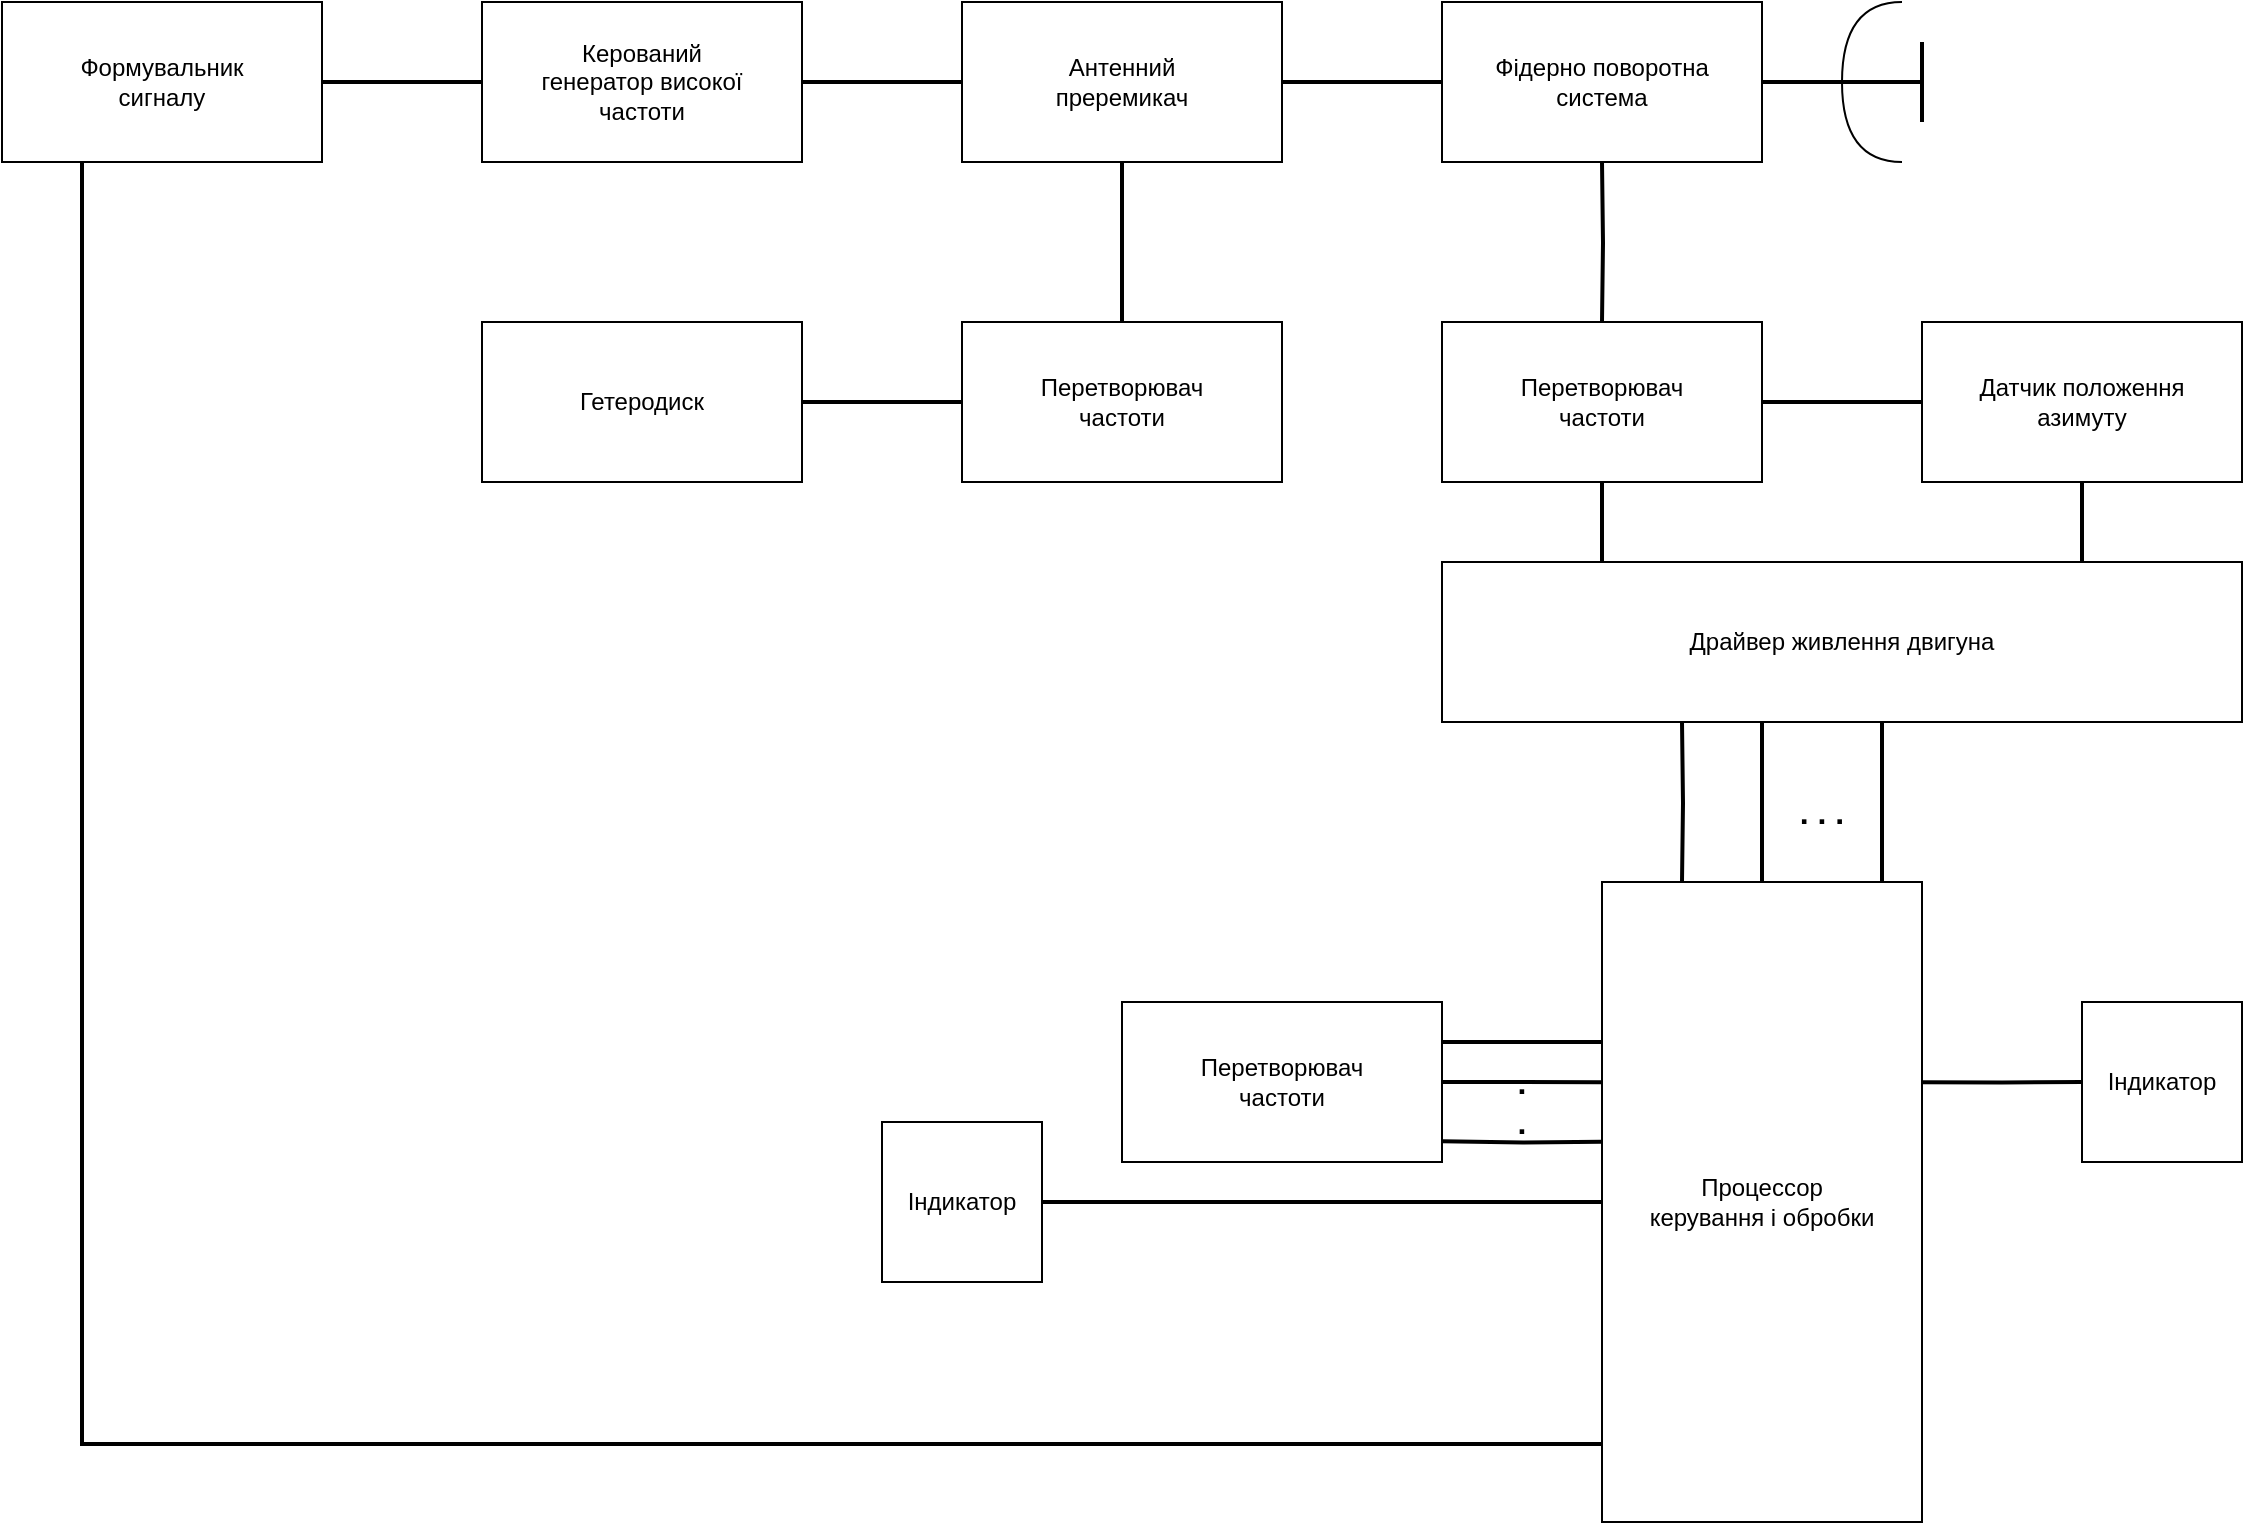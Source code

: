 <mxfile version="20.7.2" type="github">
  <diagram id="aulrM3y0VKgavFwc7o5z" name="Страница 1">
    <mxGraphModel dx="1434" dy="764" grid="1" gridSize="10" guides="1" tooltips="1" connect="1" arrows="1" fold="1" page="1" pageScale="1" pageWidth="1169" pageHeight="827" math="0" shadow="0">
      <root>
        <mxCell id="0" />
        <mxCell id="1" parent="0" />
        <mxCell id="pyblIbiJkJyPPet0355N-5" style="edgeStyle=orthogonalEdgeStyle;rounded=0;orthogonalLoop=1;jettySize=auto;html=1;entryX=0;entryY=0.5;entryDx=0;entryDy=0;endArrow=none;endFill=0;strokeWidth=2;" edge="1" parent="1" source="pyblIbiJkJyPPet0355N-1" target="pyblIbiJkJyPPet0355N-3">
          <mxGeometry relative="1" as="geometry" />
        </mxCell>
        <mxCell id="pyblIbiJkJyPPet0355N-71" style="edgeStyle=orthogonalEdgeStyle;rounded=0;orthogonalLoop=1;jettySize=auto;html=1;exitX=0.25;exitY=1;exitDx=0;exitDy=0;entryX=0;entryY=0.878;entryDx=0;entryDy=0;entryPerimeter=0;strokeWidth=2;fontSize=16;endArrow=none;endFill=0;" edge="1" parent="1" source="pyblIbiJkJyPPet0355N-1" target="pyblIbiJkJyPPet0355N-46">
          <mxGeometry relative="1" as="geometry" />
        </mxCell>
        <mxCell id="pyblIbiJkJyPPet0355N-1" value="" style="rounded=0;whiteSpace=wrap;html=1;" vertex="1" parent="1">
          <mxGeometry x="40" y="40" width="160" height="80" as="geometry" />
        </mxCell>
        <mxCell id="pyblIbiJkJyPPet0355N-2" value="Формувальник сигналу" style="text;html=1;strokeColor=none;fillColor=none;align=center;verticalAlign=middle;whiteSpace=wrap;rounded=0;" vertex="1" parent="1">
          <mxGeometry x="60" y="50" width="120" height="60" as="geometry" />
        </mxCell>
        <mxCell id="pyblIbiJkJyPPet0355N-8" style="edgeStyle=orthogonalEdgeStyle;rounded=0;orthogonalLoop=1;jettySize=auto;html=1;entryX=0;entryY=0.5;entryDx=0;entryDy=0;strokeWidth=2;endArrow=none;endFill=0;" edge="1" parent="1" source="pyblIbiJkJyPPet0355N-3" target="pyblIbiJkJyPPet0355N-6">
          <mxGeometry relative="1" as="geometry" />
        </mxCell>
        <mxCell id="pyblIbiJkJyPPet0355N-3" value="" style="rounded=0;whiteSpace=wrap;html=1;" vertex="1" parent="1">
          <mxGeometry x="280" y="40" width="160" height="80" as="geometry" />
        </mxCell>
        <mxCell id="pyblIbiJkJyPPet0355N-4" value="Керований генератор високої частоти" style="text;html=1;strokeColor=none;fillColor=none;align=center;verticalAlign=middle;whiteSpace=wrap;rounded=0;" vertex="1" parent="1">
          <mxGeometry x="300" y="50" width="120" height="60" as="geometry" />
        </mxCell>
        <mxCell id="pyblIbiJkJyPPet0355N-11" style="edgeStyle=orthogonalEdgeStyle;rounded=0;orthogonalLoop=1;jettySize=auto;html=1;entryX=0;entryY=0.5;entryDx=0;entryDy=0;strokeWidth=2;endArrow=none;endFill=0;" edge="1" parent="1" source="pyblIbiJkJyPPet0355N-6" target="pyblIbiJkJyPPet0355N-9">
          <mxGeometry relative="1" as="geometry" />
        </mxCell>
        <mxCell id="pyblIbiJkJyPPet0355N-27" style="edgeStyle=orthogonalEdgeStyle;rounded=0;orthogonalLoop=1;jettySize=auto;html=1;entryX=0.5;entryY=0;entryDx=0;entryDy=0;strokeWidth=2;endArrow=none;endFill=0;" edge="1" parent="1" source="pyblIbiJkJyPPet0355N-6" target="pyblIbiJkJyPPet0355N-25">
          <mxGeometry relative="1" as="geometry" />
        </mxCell>
        <mxCell id="pyblIbiJkJyPPet0355N-6" value="" style="rounded=0;whiteSpace=wrap;html=1;" vertex="1" parent="1">
          <mxGeometry x="520" y="40" width="160" height="80" as="geometry" />
        </mxCell>
        <mxCell id="pyblIbiJkJyPPet0355N-7" value="Антенний преремикач" style="text;html=1;strokeColor=none;fillColor=none;align=center;verticalAlign=middle;whiteSpace=wrap;rounded=0;" vertex="1" parent="1">
          <mxGeometry x="540" y="50" width="120" height="60" as="geometry" />
        </mxCell>
        <mxCell id="pyblIbiJkJyPPet0355N-17" style="edgeStyle=orthogonalEdgeStyle;rounded=0;orthogonalLoop=1;jettySize=auto;html=1;exitX=1;exitY=0.5;exitDx=0;exitDy=0;entryX=1;entryY=0.5;entryDx=0;entryDy=0;entryPerimeter=0;strokeWidth=2;endArrow=none;endFill=0;" edge="1" parent="1" source="pyblIbiJkJyPPet0355N-9" target="pyblIbiJkJyPPet0355N-12">
          <mxGeometry relative="1" as="geometry" />
        </mxCell>
        <mxCell id="pyblIbiJkJyPPet0355N-9" value="" style="rounded=0;whiteSpace=wrap;html=1;" vertex="1" parent="1">
          <mxGeometry x="760" y="40" width="160" height="80" as="geometry" />
        </mxCell>
        <mxCell id="pyblIbiJkJyPPet0355N-33" style="edgeStyle=orthogonalEdgeStyle;rounded=0;orthogonalLoop=1;jettySize=auto;html=1;entryX=0.5;entryY=0;entryDx=0;entryDy=0;strokeWidth=2;endArrow=none;endFill=0;" edge="1" parent="1" target="pyblIbiJkJyPPet0355N-30">
          <mxGeometry relative="1" as="geometry">
            <mxPoint x="840" y="120" as="sourcePoint" />
          </mxGeometry>
        </mxCell>
        <mxCell id="pyblIbiJkJyPPet0355N-10" value="Фідерно поворотна система" style="text;html=1;strokeColor=none;fillColor=none;align=center;verticalAlign=middle;whiteSpace=wrap;rounded=0;" vertex="1" parent="1">
          <mxGeometry x="780" y="50" width="120" height="60" as="geometry" />
        </mxCell>
        <mxCell id="pyblIbiJkJyPPet0355N-12" value="" style="shape=requiredInterface;html=1;verticalLabelPosition=bottom;sketch=0;direction=west;" vertex="1" parent="1">
          <mxGeometry x="960" y="40" width="30" height="80" as="geometry" />
        </mxCell>
        <mxCell id="pyblIbiJkJyPPet0355N-20" value="" style="line;strokeWidth=2;html=1;" vertex="1" parent="1">
          <mxGeometry x="960" y="75" width="40" height="10" as="geometry" />
        </mxCell>
        <mxCell id="pyblIbiJkJyPPet0355N-21" value="" style="line;strokeWidth=2;html=1;direction=south;" vertex="1" parent="1">
          <mxGeometry x="990" y="60" width="20" height="40" as="geometry" />
        </mxCell>
        <mxCell id="pyblIbiJkJyPPet0355N-23" value="" style="rounded=0;whiteSpace=wrap;html=1;" vertex="1" parent="1">
          <mxGeometry x="280" y="200" width="160" height="80" as="geometry" />
        </mxCell>
        <mxCell id="pyblIbiJkJyPPet0355N-24" value="Гетеродиск" style="text;html=1;strokeColor=none;fillColor=none;align=center;verticalAlign=middle;whiteSpace=wrap;rounded=0;" vertex="1" parent="1">
          <mxGeometry x="300" y="210" width="120" height="60" as="geometry" />
        </mxCell>
        <mxCell id="pyblIbiJkJyPPet0355N-29" style="edgeStyle=orthogonalEdgeStyle;rounded=0;orthogonalLoop=1;jettySize=auto;html=1;entryX=1;entryY=0.5;entryDx=0;entryDy=0;strokeWidth=2;endArrow=none;endFill=0;" edge="1" parent="1" source="pyblIbiJkJyPPet0355N-25" target="pyblIbiJkJyPPet0355N-23">
          <mxGeometry relative="1" as="geometry" />
        </mxCell>
        <mxCell id="pyblIbiJkJyPPet0355N-25" value="" style="rounded=0;whiteSpace=wrap;html=1;" vertex="1" parent="1">
          <mxGeometry x="520" y="200" width="160" height="80" as="geometry" />
        </mxCell>
        <mxCell id="pyblIbiJkJyPPet0355N-26" value="Перетворювач частоти" style="text;html=1;strokeColor=none;fillColor=none;align=center;verticalAlign=middle;whiteSpace=wrap;rounded=0;" vertex="1" parent="1">
          <mxGeometry x="540" y="210" width="120" height="60" as="geometry" />
        </mxCell>
        <mxCell id="pyblIbiJkJyPPet0355N-36" style="edgeStyle=orthogonalEdgeStyle;rounded=0;orthogonalLoop=1;jettySize=auto;html=1;entryX=0;entryY=0.5;entryDx=0;entryDy=0;strokeWidth=2;endArrow=none;endFill=0;" edge="1" parent="1" source="pyblIbiJkJyPPet0355N-30" target="pyblIbiJkJyPPet0355N-34">
          <mxGeometry relative="1" as="geometry" />
        </mxCell>
        <mxCell id="pyblIbiJkJyPPet0355N-39" style="edgeStyle=orthogonalEdgeStyle;rounded=0;orthogonalLoop=1;jettySize=auto;html=1;exitX=0.5;exitY=1;exitDx=0;exitDy=0;entryX=0.2;entryY=0.013;entryDx=0;entryDy=0;entryPerimeter=0;strokeWidth=2;endArrow=none;endFill=0;" edge="1" parent="1" source="pyblIbiJkJyPPet0355N-30" target="pyblIbiJkJyPPet0355N-37">
          <mxGeometry relative="1" as="geometry" />
        </mxCell>
        <mxCell id="pyblIbiJkJyPPet0355N-30" value="" style="rounded=0;whiteSpace=wrap;html=1;" vertex="1" parent="1">
          <mxGeometry x="760" y="200" width="160" height="80" as="geometry" />
        </mxCell>
        <mxCell id="pyblIbiJkJyPPet0355N-31" value="Перетворювач частоти" style="text;html=1;strokeColor=none;fillColor=none;align=center;verticalAlign=middle;whiteSpace=wrap;rounded=0;" vertex="1" parent="1">
          <mxGeometry x="780" y="210" width="120" height="60" as="geometry" />
        </mxCell>
        <mxCell id="pyblIbiJkJyPPet0355N-42" style="edgeStyle=orthogonalEdgeStyle;rounded=0;orthogonalLoop=1;jettySize=auto;html=1;exitX=0.5;exitY=1;exitDx=0;exitDy=0;entryX=0.8;entryY=-0.021;entryDx=0;entryDy=0;entryPerimeter=0;strokeWidth=2;endArrow=none;endFill=0;" edge="1" parent="1" source="pyblIbiJkJyPPet0355N-34" target="pyblIbiJkJyPPet0355N-37">
          <mxGeometry relative="1" as="geometry" />
        </mxCell>
        <mxCell id="pyblIbiJkJyPPet0355N-34" value="" style="rounded=0;whiteSpace=wrap;html=1;" vertex="1" parent="1">
          <mxGeometry x="1000" y="200" width="160" height="80" as="geometry" />
        </mxCell>
        <mxCell id="pyblIbiJkJyPPet0355N-35" value="Датчик положення азимуту" style="text;html=1;strokeColor=none;fillColor=none;align=center;verticalAlign=middle;whiteSpace=wrap;rounded=0;" vertex="1" parent="1">
          <mxGeometry x="1020" y="210" width="120" height="60" as="geometry" />
        </mxCell>
        <mxCell id="pyblIbiJkJyPPet0355N-37" value="" style="rounded=0;whiteSpace=wrap;html=1;" vertex="1" parent="1">
          <mxGeometry x="760" y="320" width="400" height="80" as="geometry" />
        </mxCell>
        <mxCell id="pyblIbiJkJyPPet0355N-38" value="Драйвер живлення двигуна" style="text;html=1;strokeColor=none;fillColor=none;align=center;verticalAlign=middle;whiteSpace=wrap;rounded=0;" vertex="1" parent="1">
          <mxGeometry x="780" y="330" width="360" height="60" as="geometry" />
        </mxCell>
        <mxCell id="pyblIbiJkJyPPet0355N-43" style="edgeStyle=orthogonalEdgeStyle;rounded=0;orthogonalLoop=1;jettySize=auto;html=1;exitX=0.5;exitY=1;exitDx=0;exitDy=0;entryX=0.8;entryY=0;entryDx=0;entryDy=0;entryPerimeter=0;strokeWidth=2;endArrow=none;endFill=0;" edge="1" parent="1" source="pyblIbiJkJyPPet0355N-34" target="pyblIbiJkJyPPet0355N-37">
          <mxGeometry relative="1" as="geometry" />
        </mxCell>
        <mxCell id="pyblIbiJkJyPPet0355N-45" value="&lt;b&gt;&lt;font style=&quot;font-size: 16px;&quot;&gt;. . .&lt;/font&gt;&lt;/b&gt;" style="text;html=1;strokeColor=none;fillColor=none;align=center;verticalAlign=middle;whiteSpace=wrap;rounded=0;" vertex="1" parent="1">
          <mxGeometry x="930" y="430" width="40" height="30" as="geometry" />
        </mxCell>
        <mxCell id="pyblIbiJkJyPPet0355N-54" style="edgeStyle=orthogonalEdgeStyle;rounded=0;orthogonalLoop=1;jettySize=auto;html=1;entryX=0;entryY=0.5;entryDx=0;entryDy=0;strokeWidth=2;fontSize=16;endArrow=none;endFill=0;exitX=1;exitY=0.313;exitDx=0;exitDy=0;exitPerimeter=0;" edge="1" parent="1" source="pyblIbiJkJyPPet0355N-46" target="pyblIbiJkJyPPet0355N-51">
          <mxGeometry relative="1" as="geometry">
            <mxPoint x="1010" y="580" as="sourcePoint" />
          </mxGeometry>
        </mxCell>
        <mxCell id="pyblIbiJkJyPPet0355N-46" value="" style="rounded=0;whiteSpace=wrap;html=1;" vertex="1" parent="1">
          <mxGeometry x="840" y="480" width="160" height="320" as="geometry" />
        </mxCell>
        <mxCell id="pyblIbiJkJyPPet0355N-47" value="Процессор керування і обробки" style="text;html=1;strokeColor=none;fillColor=none;align=center;verticalAlign=middle;whiteSpace=wrap;rounded=0;" vertex="1" parent="1">
          <mxGeometry x="860" y="550" width="120" height="180" as="geometry" />
        </mxCell>
        <mxCell id="pyblIbiJkJyPPet0355N-48" style="edgeStyle=orthogonalEdgeStyle;rounded=0;orthogonalLoop=1;jettySize=auto;html=1;exitX=0.5;exitY=1;exitDx=0;exitDy=0;entryX=0.25;entryY=0;entryDx=0;entryDy=0;strokeWidth=2;endArrow=none;endFill=0;" edge="1" parent="1" target="pyblIbiJkJyPPet0355N-46">
          <mxGeometry relative="1" as="geometry">
            <mxPoint x="880" y="400" as="sourcePoint" />
            <mxPoint x="880" y="441.04" as="targetPoint" />
          </mxGeometry>
        </mxCell>
        <mxCell id="pyblIbiJkJyPPet0355N-49" style="edgeStyle=orthogonalEdgeStyle;rounded=0;orthogonalLoop=1;jettySize=auto;html=1;exitX=0.5;exitY=1;exitDx=0;exitDy=0;entryX=0.25;entryY=0;entryDx=0;entryDy=0;strokeWidth=2;endArrow=none;endFill=0;" edge="1" parent="1">
          <mxGeometry relative="1" as="geometry">
            <mxPoint x="920" y="400.0" as="sourcePoint" />
            <mxPoint x="920" y="480.0" as="targetPoint" />
          </mxGeometry>
        </mxCell>
        <mxCell id="pyblIbiJkJyPPet0355N-50" style="edgeStyle=orthogonalEdgeStyle;rounded=0;orthogonalLoop=1;jettySize=auto;html=1;exitX=0.5;exitY=1;exitDx=0;exitDy=0;entryX=0.25;entryY=0;entryDx=0;entryDy=0;strokeWidth=2;endArrow=none;endFill=0;" edge="1" parent="1">
          <mxGeometry relative="1" as="geometry">
            <mxPoint x="980" y="400.0" as="sourcePoint" />
            <mxPoint x="980" y="480.0" as="targetPoint" />
            <Array as="points">
              <mxPoint x="980" y="420" />
              <mxPoint x="980" y="420" />
            </Array>
          </mxGeometry>
        </mxCell>
        <mxCell id="pyblIbiJkJyPPet0355N-51" value="" style="rounded=0;whiteSpace=wrap;html=1;" vertex="1" parent="1">
          <mxGeometry x="1080" y="540" width="80" height="80" as="geometry" />
        </mxCell>
        <mxCell id="pyblIbiJkJyPPet0355N-52" value="Індикатор" style="text;html=1;strokeColor=none;fillColor=none;align=center;verticalAlign=middle;whiteSpace=wrap;rounded=0;" vertex="1" parent="1">
          <mxGeometry x="1090" y="550" width="60" height="60" as="geometry" />
        </mxCell>
        <mxCell id="pyblIbiJkJyPPet0355N-57" style="edgeStyle=orthogonalEdgeStyle;rounded=0;orthogonalLoop=1;jettySize=auto;html=1;exitX=1;exitY=0.25;exitDx=0;exitDy=0;strokeWidth=2;fontSize=16;endArrow=none;endFill=0;entryX=0;entryY=0.25;entryDx=0;entryDy=0;" edge="1" parent="1" source="pyblIbiJkJyPPet0355N-55" target="pyblIbiJkJyPPet0355N-46">
          <mxGeometry relative="1" as="geometry">
            <mxPoint x="830" y="560" as="targetPoint" />
          </mxGeometry>
        </mxCell>
        <mxCell id="pyblIbiJkJyPPet0355N-58" style="edgeStyle=orthogonalEdgeStyle;rounded=0;orthogonalLoop=1;jettySize=auto;html=1;exitX=1;exitY=0.5;exitDx=0;exitDy=0;strokeWidth=2;fontSize=16;endArrow=none;endFill=0;entryX=0;entryY=0.313;entryDx=0;entryDy=0;entryPerimeter=0;" edge="1" parent="1" source="pyblIbiJkJyPPet0355N-55" target="pyblIbiJkJyPPet0355N-46">
          <mxGeometry relative="1" as="geometry">
            <mxPoint x="830" y="580" as="targetPoint" />
          </mxGeometry>
        </mxCell>
        <mxCell id="pyblIbiJkJyPPet0355N-55" value="" style="rounded=0;whiteSpace=wrap;html=1;" vertex="1" parent="1">
          <mxGeometry x="600" y="540" width="160" height="80" as="geometry" />
        </mxCell>
        <mxCell id="pyblIbiJkJyPPet0355N-56" value="Перетворювач частоти" style="text;html=1;strokeColor=none;fillColor=none;align=center;verticalAlign=middle;whiteSpace=wrap;rounded=0;" vertex="1" parent="1">
          <mxGeometry x="620" y="550" width="120" height="60" as="geometry" />
        </mxCell>
        <mxCell id="pyblIbiJkJyPPet0355N-59" style="edgeStyle=orthogonalEdgeStyle;rounded=0;orthogonalLoop=1;jettySize=auto;html=1;exitX=1;exitY=0.5;exitDx=0;exitDy=0;strokeWidth=2;fontSize=16;endArrow=none;endFill=0;entryX=0;entryY=0.406;entryDx=0;entryDy=0;entryPerimeter=0;" edge="1" parent="1" target="pyblIbiJkJyPPet0355N-46">
          <mxGeometry relative="1" as="geometry">
            <mxPoint x="760" y="609.67" as="sourcePoint" />
            <mxPoint x="830" y="610" as="targetPoint" />
          </mxGeometry>
        </mxCell>
        <mxCell id="pyblIbiJkJyPPet0355N-60" value="&lt;b&gt;&lt;font style=&quot;font-size: 16px;&quot;&gt;. &lt;br&gt;.&lt;/font&gt;&lt;/b&gt;" style="text;html=1;strokeColor=none;fillColor=none;align=center;verticalAlign=middle;whiteSpace=wrap;rounded=0;" vertex="1" parent="1">
          <mxGeometry x="780" y="580" width="40" height="20" as="geometry" />
        </mxCell>
        <mxCell id="pyblIbiJkJyPPet0355N-68" style="edgeStyle=orthogonalEdgeStyle;rounded=0;orthogonalLoop=1;jettySize=auto;html=1;strokeWidth=2;fontSize=16;endArrow=none;endFill=0;entryX=0;entryY=0.5;entryDx=0;entryDy=0;" edge="1" parent="1" source="pyblIbiJkJyPPet0355N-61" target="pyblIbiJkJyPPet0355N-46">
          <mxGeometry relative="1" as="geometry">
            <mxPoint x="830" y="640" as="targetPoint" />
          </mxGeometry>
        </mxCell>
        <mxCell id="pyblIbiJkJyPPet0355N-61" value="" style="rounded=0;whiteSpace=wrap;html=1;" vertex="1" parent="1">
          <mxGeometry x="480" y="600" width="80" height="80" as="geometry" />
        </mxCell>
        <mxCell id="pyblIbiJkJyPPet0355N-62" value="Індикатор" style="text;html=1;strokeColor=none;fillColor=none;align=center;verticalAlign=middle;whiteSpace=wrap;rounded=0;" vertex="1" parent="1">
          <mxGeometry x="490" y="610" width="60" height="60" as="geometry" />
        </mxCell>
      </root>
    </mxGraphModel>
  </diagram>
</mxfile>
